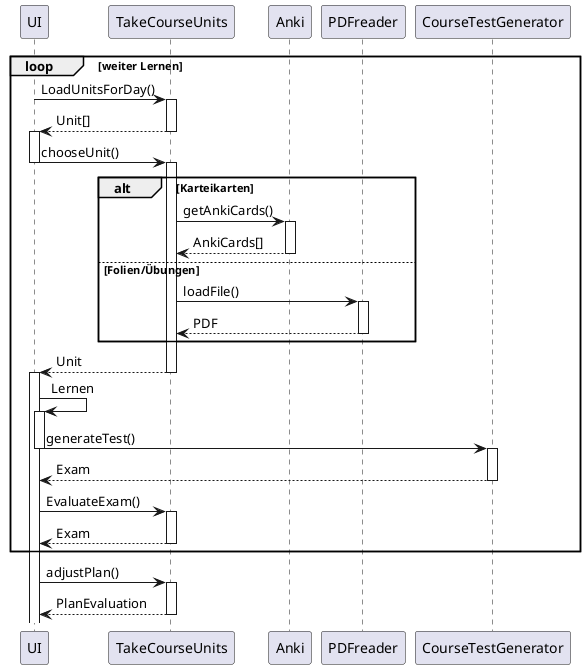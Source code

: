 @startuml Sequenz Lerneinheit absolvieren


loop weiter Lernen
UI-> TakeCourseUnits: LoadUnitsForDay()
activate TakeCourseUnits
UI <-- TakeCourseUnits : Unit[]
deactivate TakeCourseUnits
activate UI
UI -> TakeCourseUnits: chooseUnit()
deactivate UI
activate TakeCourseUnits
alt Karteikarten

TakeCourseUnits -> Anki:getAnkiCards()
activate Anki
TakeCourseUnits <-- Anki: AnkiCards[]
deactivate Anki
else  Folien/Übungen
TakeCourseUnits -> PDFreader: loadFile()
activate PDFreader
TakeCourseUnits <-- PDFreader: PDF
deactivate PDFreader
end
UI <-- TakeCourseUnits: Unit
deactivate TakeCourseUnits
activate UI
UI -> UI: Lernen
activate UI

UI -> CourseTestGenerator: generateTest()
deactivate UI
activate CourseTestGenerator
UI<-- CourseTestGenerator: Exam
deactivate CourseTestGenerator

UI -> TakeCourseUnits: EvaluateExam()
activate TakeCourseUnits
TakeCourseUnits --> UI: Exam
deactivate TakeCourseUnits
end
UI -> TakeCourseUnits: adjustPlan()
activate TakeCourseUnits
UI <-- TakeCourseUnits: PlanEvaluation
deactivate TakeCourseUnits




@enduml
